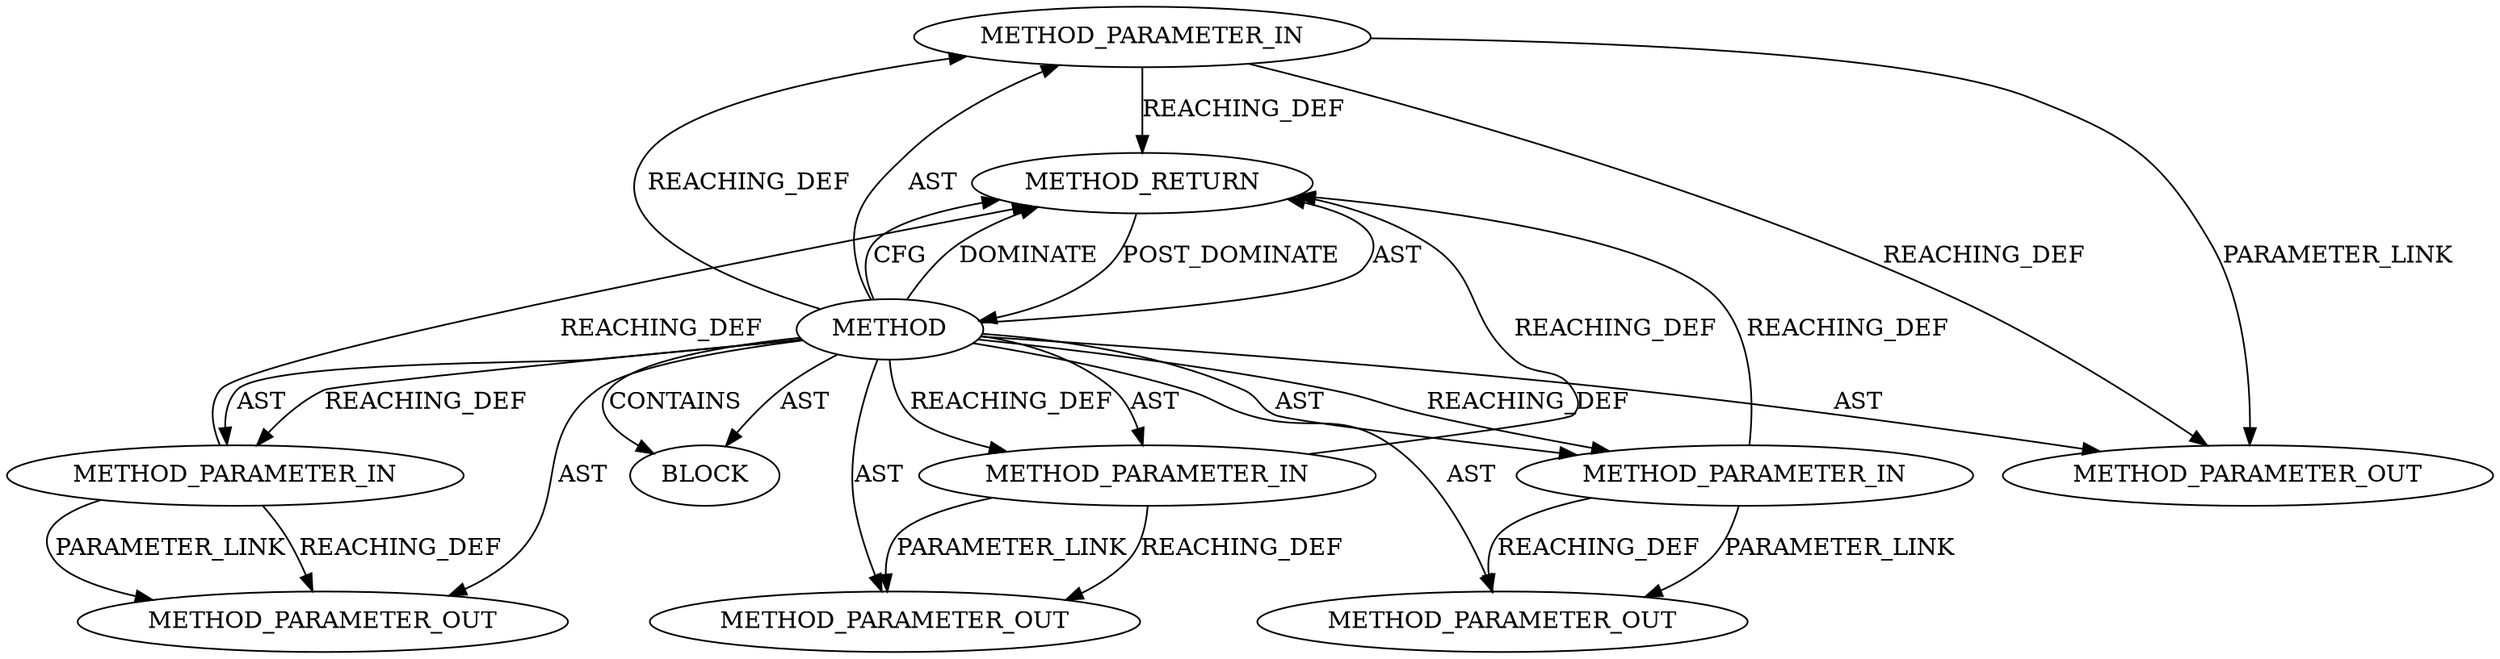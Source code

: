 digraph {
  12036 [label=METHOD_PARAMETER_IN ORDER=2 CODE="p2" IS_VARIADIC=false TYPE_FULL_NAME="ANY" EVALUATION_STRATEGY="BY_VALUE" INDEX=2 NAME="p2"]
  12040 [label=METHOD_RETURN ORDER=2 CODE="RET" TYPE_FULL_NAME="ANY" EVALUATION_STRATEGY="BY_VALUE"]
  12039 [label=BLOCK ORDER=1 ARGUMENT_INDEX=1 CODE="<empty>" TYPE_FULL_NAME="ANY"]
  13315 [label=METHOD_PARAMETER_OUT ORDER=1 CODE="p1" IS_VARIADIC=false TYPE_FULL_NAME="ANY" EVALUATION_STRATEGY="BY_VALUE" INDEX=1 NAME="p1"]
  12037 [label=METHOD_PARAMETER_IN ORDER=3 CODE="p3" IS_VARIADIC=false TYPE_FULL_NAME="ANY" EVALUATION_STRATEGY="BY_VALUE" INDEX=3 NAME="p3"]
  13316 [label=METHOD_PARAMETER_OUT ORDER=2 CODE="p2" IS_VARIADIC=false TYPE_FULL_NAME="ANY" EVALUATION_STRATEGY="BY_VALUE" INDEX=2 NAME="p2"]
  12034 [label=METHOD AST_PARENT_TYPE="NAMESPACE_BLOCK" AST_PARENT_FULL_NAME="<global>" ORDER=0 CODE="<empty>" FULL_NAME="<operator>.arrayInitializer" IS_EXTERNAL=true FILENAME="<empty>" SIGNATURE="" NAME="<operator>.arrayInitializer"]
  13317 [label=METHOD_PARAMETER_OUT ORDER=3 CODE="p3" IS_VARIADIC=false TYPE_FULL_NAME="ANY" EVALUATION_STRATEGY="BY_VALUE" INDEX=3 NAME="p3"]
  12035 [label=METHOD_PARAMETER_IN ORDER=1 CODE="p1" IS_VARIADIC=false TYPE_FULL_NAME="ANY" EVALUATION_STRATEGY="BY_VALUE" INDEX=1 NAME="p1"]
  12038 [label=METHOD_PARAMETER_IN ORDER=4 CODE="p4" IS_VARIADIC=false TYPE_FULL_NAME="ANY" EVALUATION_STRATEGY="BY_VALUE" INDEX=4 NAME="p4"]
  13318 [label=METHOD_PARAMETER_OUT ORDER=4 CODE="p4" IS_VARIADIC=false TYPE_FULL_NAME="ANY" EVALUATION_STRATEGY="BY_VALUE" INDEX=4 NAME="p4"]
  12034 -> 12040 [label=AST ]
  12037 -> 13317 [label=PARAMETER_LINK ]
  12034 -> 12038 [label=REACHING_DEF VARIABLE=""]
  12035 -> 13315 [label=PARAMETER_LINK ]
  12035 -> 12040 [label=REACHING_DEF VARIABLE="p1"]
  12034 -> 13316 [label=AST ]
  12035 -> 13315 [label=REACHING_DEF VARIABLE="p1"]
  12034 -> 12040 [label=CFG ]
  12034 -> 12037 [label=AST ]
  12040 -> 12034 [label=POST_DOMINATE ]
  12034 -> 12040 [label=DOMINATE ]
  12034 -> 13318 [label=AST ]
  12034 -> 12035 [label=REACHING_DEF VARIABLE=""]
  12034 -> 12039 [label=CONTAINS ]
  12034 -> 12039 [label=AST ]
  12034 -> 12038 [label=AST ]
  12037 -> 13317 [label=REACHING_DEF VARIABLE="p3"]
  12034 -> 12035 [label=AST ]
  12036 -> 12040 [label=REACHING_DEF VARIABLE="p2"]
  12036 -> 13316 [label=PARAMETER_LINK ]
  12034 -> 12036 [label=AST ]
  12038 -> 13318 [label=PARAMETER_LINK ]
  12037 -> 12040 [label=REACHING_DEF VARIABLE="p3"]
  12034 -> 13317 [label=AST ]
  12034 -> 12037 [label=REACHING_DEF VARIABLE=""]
  12034 -> 13315 [label=AST ]
  12038 -> 12040 [label=REACHING_DEF VARIABLE="p4"]
  12038 -> 13318 [label=REACHING_DEF VARIABLE="p4"]
  12036 -> 13316 [label=REACHING_DEF VARIABLE="p2"]
  12034 -> 12036 [label=REACHING_DEF VARIABLE=""]
}
